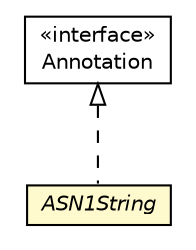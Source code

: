 #!/usr/local/bin/dot
#
# Class diagram 
# Generated by UMLGraph version R5_6-24-gf6e263 (http://www.umlgraph.org/)
#

digraph G {
	edge [fontname="Helvetica",fontsize=10,labelfontname="Helvetica",labelfontsize=10];
	node [fontname="Helvetica",fontsize=10,shape=plaintext];
	nodesep=0.25;
	ranksep=0.5;
	// org.universAAL.lddi.lib.ieeex73std.org.bn.annotations.ASN1String
	c68723 [label=<<table title="org.universAAL.lddi.lib.ieeex73std.org.bn.annotations.ASN1String" border="0" cellborder="1" cellspacing="0" cellpadding="2" port="p" bgcolor="lemonChiffon" href="./ASN1String.html">
		<tr><td><table border="0" cellspacing="0" cellpadding="1">
<tr><td align="center" balign="center"><font face="Helvetica-Oblique"> ASN1String </font></td></tr>
		</table></td></tr>
		</table>>, URL="./ASN1String.html", fontname="Helvetica", fontcolor="black", fontsize=10.0];
	//org.universAAL.lddi.lib.ieeex73std.org.bn.annotations.ASN1String implements java.lang.annotation.Annotation
	c69248:p -> c68723:p [dir=back,arrowtail=empty,style=dashed];
	// java.lang.annotation.Annotation
	c69248 [label=<<table title="java.lang.annotation.Annotation" border="0" cellborder="1" cellspacing="0" cellpadding="2" port="p" href="http://java.sun.com/j2se/1.4.2/docs/api/java/lang/annotation/Annotation.html">
		<tr><td><table border="0" cellspacing="0" cellpadding="1">
<tr><td align="center" balign="center"> &#171;interface&#187; </td></tr>
<tr><td align="center" balign="center"> Annotation </td></tr>
		</table></td></tr>
		</table>>, URL="http://java.sun.com/j2se/1.4.2/docs/api/java/lang/annotation/Annotation.html", fontname="Helvetica", fontcolor="black", fontsize=10.0];
}

